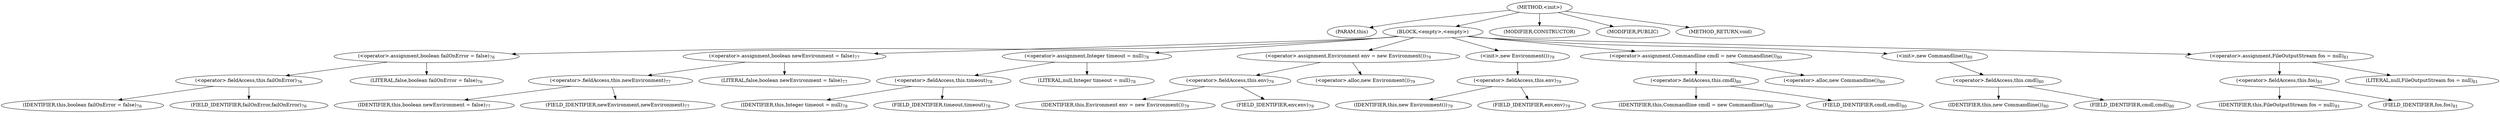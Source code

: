 digraph "&lt;init&gt;" {  
"612" [label = <(METHOD,&lt;init&gt;)> ]
"613" [label = <(PARAM,this)> ]
"614" [label = <(BLOCK,&lt;empty&gt;,&lt;empty&gt;)> ]
"615" [label = <(&lt;operator&gt;.assignment,boolean failOnError = false)<SUB>76</SUB>> ]
"616" [label = <(&lt;operator&gt;.fieldAccess,this.failOnError)<SUB>76</SUB>> ]
"617" [label = <(IDENTIFIER,this,boolean failOnError = false)<SUB>76</SUB>> ]
"618" [label = <(FIELD_IDENTIFIER,failOnError,failOnError)<SUB>76</SUB>> ]
"619" [label = <(LITERAL,false,boolean failOnError = false)<SUB>76</SUB>> ]
"620" [label = <(&lt;operator&gt;.assignment,boolean newEnvironment = false)<SUB>77</SUB>> ]
"621" [label = <(&lt;operator&gt;.fieldAccess,this.newEnvironment)<SUB>77</SUB>> ]
"622" [label = <(IDENTIFIER,this,boolean newEnvironment = false)<SUB>77</SUB>> ]
"623" [label = <(FIELD_IDENTIFIER,newEnvironment,newEnvironment)<SUB>77</SUB>> ]
"624" [label = <(LITERAL,false,boolean newEnvironment = false)<SUB>77</SUB>> ]
"625" [label = <(&lt;operator&gt;.assignment,Integer timeout = null)<SUB>78</SUB>> ]
"626" [label = <(&lt;operator&gt;.fieldAccess,this.timeout)<SUB>78</SUB>> ]
"627" [label = <(IDENTIFIER,this,Integer timeout = null)<SUB>78</SUB>> ]
"628" [label = <(FIELD_IDENTIFIER,timeout,timeout)<SUB>78</SUB>> ]
"629" [label = <(LITERAL,null,Integer timeout = null)<SUB>78</SUB>> ]
"630" [label = <(&lt;operator&gt;.assignment,Environment env = new Environment())<SUB>79</SUB>> ]
"631" [label = <(&lt;operator&gt;.fieldAccess,this.env)<SUB>79</SUB>> ]
"632" [label = <(IDENTIFIER,this,Environment env = new Environment())<SUB>79</SUB>> ]
"633" [label = <(FIELD_IDENTIFIER,env,env)<SUB>79</SUB>> ]
"634" [label = <(&lt;operator&gt;.alloc,new Environment())<SUB>79</SUB>> ]
"635" [label = <(&lt;init&gt;,new Environment())<SUB>79</SUB>> ]
"636" [label = <(&lt;operator&gt;.fieldAccess,this.env)<SUB>79</SUB>> ]
"637" [label = <(IDENTIFIER,this,new Environment())<SUB>79</SUB>> ]
"638" [label = <(FIELD_IDENTIFIER,env,env)<SUB>79</SUB>> ]
"639" [label = <(&lt;operator&gt;.assignment,Commandline cmdl = new Commandline())<SUB>80</SUB>> ]
"640" [label = <(&lt;operator&gt;.fieldAccess,this.cmdl)<SUB>80</SUB>> ]
"641" [label = <(IDENTIFIER,this,Commandline cmdl = new Commandline())<SUB>80</SUB>> ]
"642" [label = <(FIELD_IDENTIFIER,cmdl,cmdl)<SUB>80</SUB>> ]
"643" [label = <(&lt;operator&gt;.alloc,new Commandline())<SUB>80</SUB>> ]
"644" [label = <(&lt;init&gt;,new Commandline())<SUB>80</SUB>> ]
"645" [label = <(&lt;operator&gt;.fieldAccess,this.cmdl)<SUB>80</SUB>> ]
"646" [label = <(IDENTIFIER,this,new Commandline())<SUB>80</SUB>> ]
"647" [label = <(FIELD_IDENTIFIER,cmdl,cmdl)<SUB>80</SUB>> ]
"648" [label = <(&lt;operator&gt;.assignment,FileOutputStream fos = null)<SUB>81</SUB>> ]
"649" [label = <(&lt;operator&gt;.fieldAccess,this.fos)<SUB>81</SUB>> ]
"650" [label = <(IDENTIFIER,this,FileOutputStream fos = null)<SUB>81</SUB>> ]
"651" [label = <(FIELD_IDENTIFIER,fos,fos)<SUB>81</SUB>> ]
"652" [label = <(LITERAL,null,FileOutputStream fos = null)<SUB>81</SUB>> ]
"653" [label = <(MODIFIER,CONSTRUCTOR)> ]
"654" [label = <(MODIFIER,PUBLIC)> ]
"655" [label = <(METHOD_RETURN,void)> ]
  "612" -> "613" 
  "612" -> "614" 
  "612" -> "653" 
  "612" -> "654" 
  "612" -> "655" 
  "614" -> "615" 
  "614" -> "620" 
  "614" -> "625" 
  "614" -> "630" 
  "614" -> "635" 
  "614" -> "639" 
  "614" -> "644" 
  "614" -> "648" 
  "615" -> "616" 
  "615" -> "619" 
  "616" -> "617" 
  "616" -> "618" 
  "620" -> "621" 
  "620" -> "624" 
  "621" -> "622" 
  "621" -> "623" 
  "625" -> "626" 
  "625" -> "629" 
  "626" -> "627" 
  "626" -> "628" 
  "630" -> "631" 
  "630" -> "634" 
  "631" -> "632" 
  "631" -> "633" 
  "635" -> "636" 
  "636" -> "637" 
  "636" -> "638" 
  "639" -> "640" 
  "639" -> "643" 
  "640" -> "641" 
  "640" -> "642" 
  "644" -> "645" 
  "645" -> "646" 
  "645" -> "647" 
  "648" -> "649" 
  "648" -> "652" 
  "649" -> "650" 
  "649" -> "651" 
}
